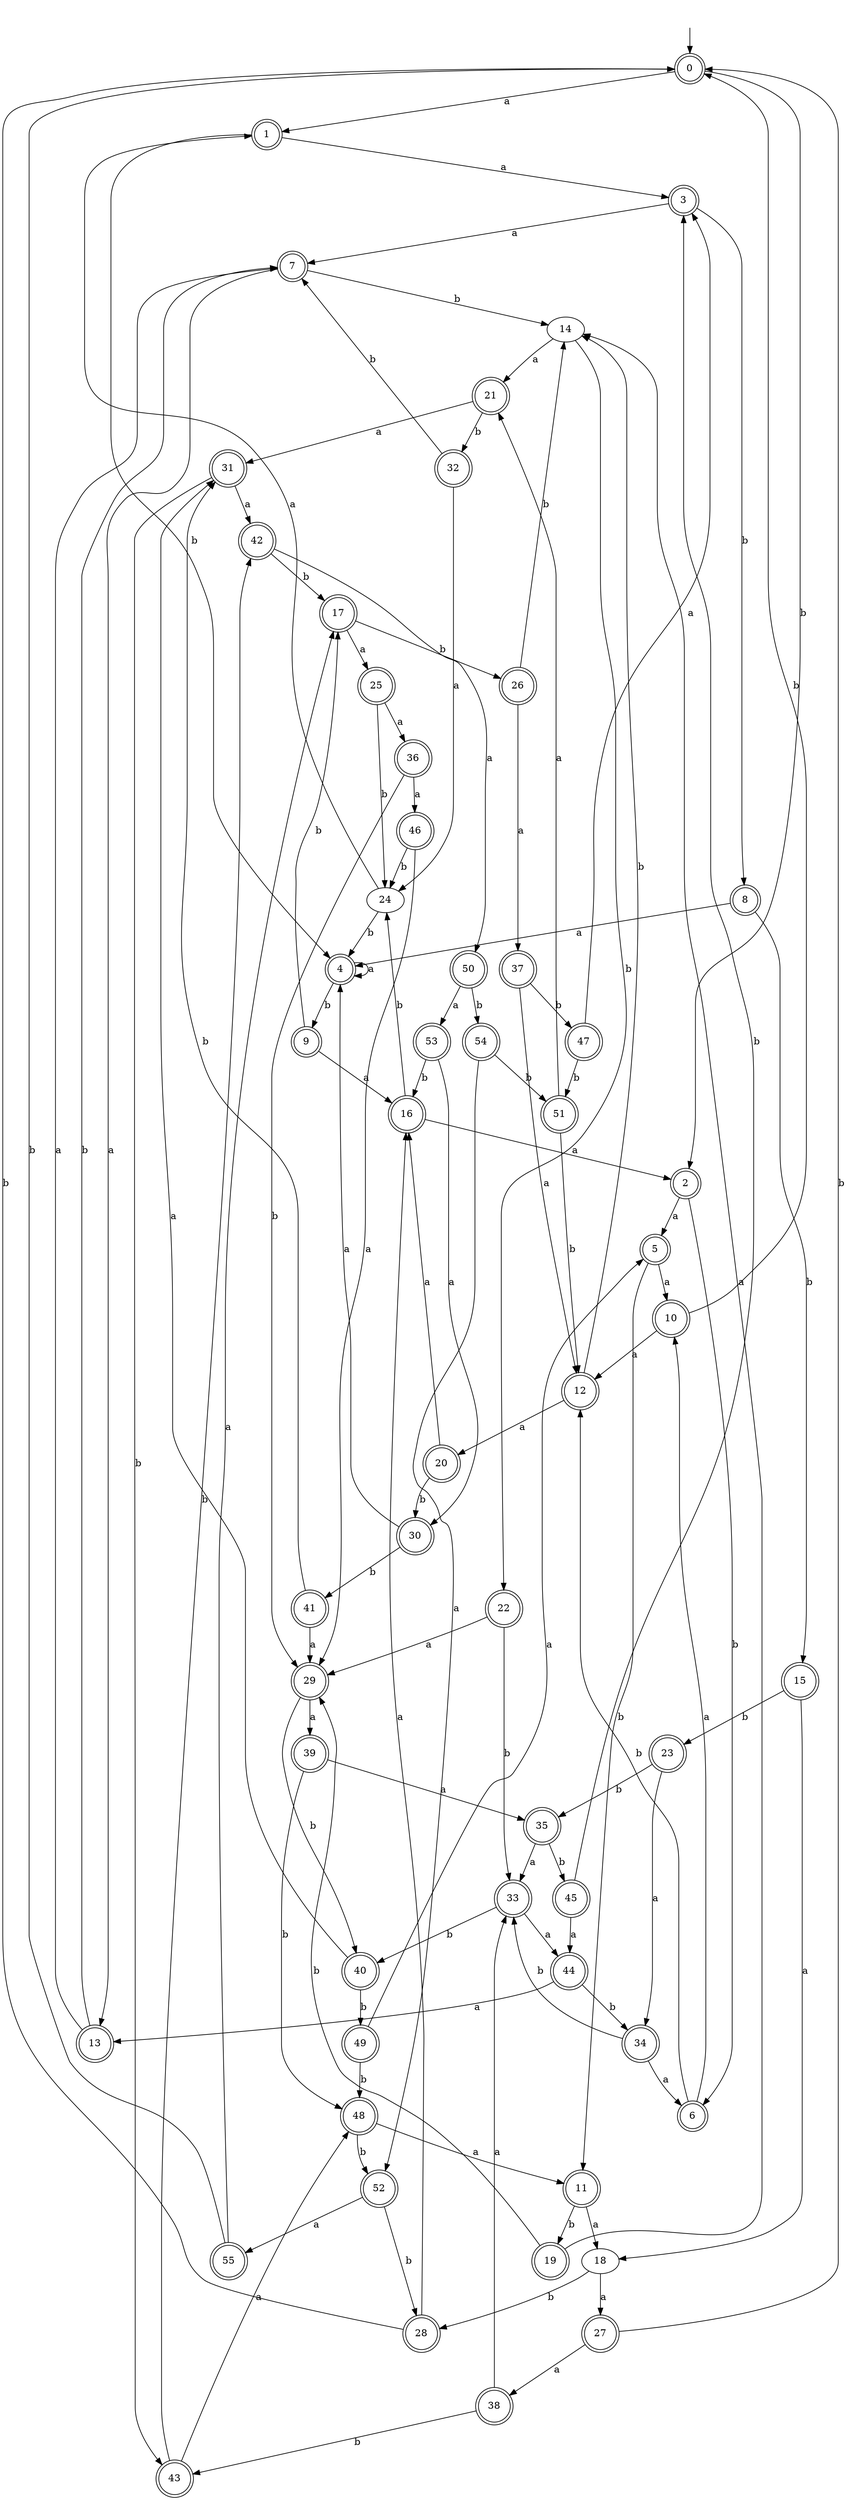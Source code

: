 digraph RandomDFA {
  __start0 [label="", shape=none];
  __start0 -> 0 [label=""];
  0 [shape=circle] [shape=doublecircle]
  0 -> 1 [label="a"]
  0 -> 2 [label="b"]
  1 [shape=doublecircle]
  1 -> 3 [label="a"]
  1 -> 4 [label="b"]
  2 [shape=doublecircle]
  2 -> 5 [label="a"]
  2 -> 6 [label="b"]
  3 [shape=doublecircle]
  3 -> 7 [label="a"]
  3 -> 8 [label="b"]
  4 [shape=doublecircle]
  4 -> 4 [label="a"]
  4 -> 9 [label="b"]
  5 [shape=doublecircle]
  5 -> 10 [label="a"]
  5 -> 11 [label="b"]
  6 [shape=doublecircle]
  6 -> 10 [label="a"]
  6 -> 12 [label="b"]
  7 [shape=doublecircle]
  7 -> 13 [label="a"]
  7 -> 14 [label="b"]
  8 [shape=doublecircle]
  8 -> 4 [label="a"]
  8 -> 15 [label="b"]
  9 [shape=doublecircle]
  9 -> 16 [label="a"]
  9 -> 17 [label="b"]
  10 [shape=doublecircle]
  10 -> 12 [label="a"]
  10 -> 0 [label="b"]
  11 [shape=doublecircle]
  11 -> 18 [label="a"]
  11 -> 19 [label="b"]
  12 [shape=doublecircle]
  12 -> 20 [label="a"]
  12 -> 14 [label="b"]
  13 [shape=doublecircle]
  13 -> 7 [label="a"]
  13 -> 7 [label="b"]
  14
  14 -> 21 [label="a"]
  14 -> 22 [label="b"]
  15 [shape=doublecircle]
  15 -> 18 [label="a"]
  15 -> 23 [label="b"]
  16 [shape=doublecircle]
  16 -> 2 [label="a"]
  16 -> 24 [label="b"]
  17 [shape=doublecircle]
  17 -> 25 [label="a"]
  17 -> 26 [label="b"]
  18
  18 -> 27 [label="a"]
  18 -> 28 [label="b"]
  19 [shape=doublecircle]
  19 -> 14 [label="a"]
  19 -> 29 [label="b"]
  20 [shape=doublecircle]
  20 -> 16 [label="a"]
  20 -> 30 [label="b"]
  21 [shape=doublecircle]
  21 -> 31 [label="a"]
  21 -> 32 [label="b"]
  22 [shape=doublecircle]
  22 -> 29 [label="a"]
  22 -> 33 [label="b"]
  23 [shape=doublecircle]
  23 -> 34 [label="a"]
  23 -> 35 [label="b"]
  24
  24 -> 1 [label="a"]
  24 -> 4 [label="b"]
  25 [shape=doublecircle]
  25 -> 36 [label="a"]
  25 -> 24 [label="b"]
  26 [shape=doublecircle]
  26 -> 37 [label="a"]
  26 -> 14 [label="b"]
  27 [shape=doublecircle]
  27 -> 38 [label="a"]
  27 -> 0 [label="b"]
  28 [shape=doublecircle]
  28 -> 16 [label="a"]
  28 -> 0 [label="b"]
  29 [shape=doublecircle]
  29 -> 39 [label="a"]
  29 -> 40 [label="b"]
  30 [shape=doublecircle]
  30 -> 4 [label="a"]
  30 -> 41 [label="b"]
  31 [shape=doublecircle]
  31 -> 42 [label="a"]
  31 -> 43 [label="b"]
  32 [shape=doublecircle]
  32 -> 24 [label="a"]
  32 -> 7 [label="b"]
  33 [shape=doublecircle]
  33 -> 44 [label="a"]
  33 -> 40 [label="b"]
  34 [shape=doublecircle]
  34 -> 6 [label="a"]
  34 -> 33 [label="b"]
  35 [shape=doublecircle]
  35 -> 33 [label="a"]
  35 -> 45 [label="b"]
  36 [shape=doublecircle]
  36 -> 46 [label="a"]
  36 -> 29 [label="b"]
  37 [shape=doublecircle]
  37 -> 12 [label="a"]
  37 -> 47 [label="b"]
  38 [shape=doublecircle]
  38 -> 33 [label="a"]
  38 -> 43 [label="b"]
  39 [shape=doublecircle]
  39 -> 35 [label="a"]
  39 -> 48 [label="b"]
  40 [shape=doublecircle]
  40 -> 31 [label="a"]
  40 -> 49 [label="b"]
  41 [shape=doublecircle]
  41 -> 29 [label="a"]
  41 -> 31 [label="b"]
  42 [shape=doublecircle]
  42 -> 50 [label="a"]
  42 -> 17 [label="b"]
  43 [shape=doublecircle]
  43 -> 48 [label="a"]
  43 -> 42 [label="b"]
  44 [shape=doublecircle]
  44 -> 13 [label="a"]
  44 -> 34 [label="b"]
  45 [shape=doublecircle]
  45 -> 44 [label="a"]
  45 -> 3 [label="b"]
  46 [shape=doublecircle]
  46 -> 29 [label="a"]
  46 -> 24 [label="b"]
  47 [shape=doublecircle]
  47 -> 3 [label="a"]
  47 -> 51 [label="b"]
  48 [shape=doublecircle]
  48 -> 11 [label="a"]
  48 -> 52 [label="b"]
  49 [shape=doublecircle]
  49 -> 5 [label="a"]
  49 -> 48 [label="b"]
  50 [shape=doublecircle]
  50 -> 53 [label="a"]
  50 -> 54 [label="b"]
  51 [shape=doublecircle]
  51 -> 21 [label="a"]
  51 -> 12 [label="b"]
  52 [shape=doublecircle]
  52 -> 55 [label="a"]
  52 -> 28 [label="b"]
  53 [shape=doublecircle]
  53 -> 30 [label="a"]
  53 -> 16 [label="b"]
  54 [shape=doublecircle]
  54 -> 52 [label="a"]
  54 -> 51 [label="b"]
  55 [shape=doublecircle]
  55 -> 17 [label="a"]
  55 -> 0 [label="b"]
}
